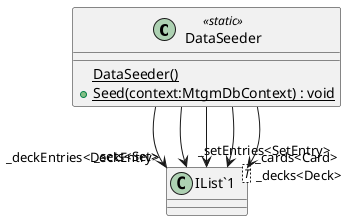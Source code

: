 @startuml
class DataSeeder <<static>> {
    {static} DataSeeder()
    + {static} Seed(context:MtgmDbContext) : void
}
class "IList`1"<T> {
}
DataSeeder --> "_sets<Set>" "IList`1"
DataSeeder --> "_setEntries<SetEntry>" "IList`1"
DataSeeder --> "_cards<Card>" "IList`1"
DataSeeder --> "_deckEntries<DeckEntry>" "IList`1"
DataSeeder --> "_decks<Deck>" "IList`1"
@enduml
